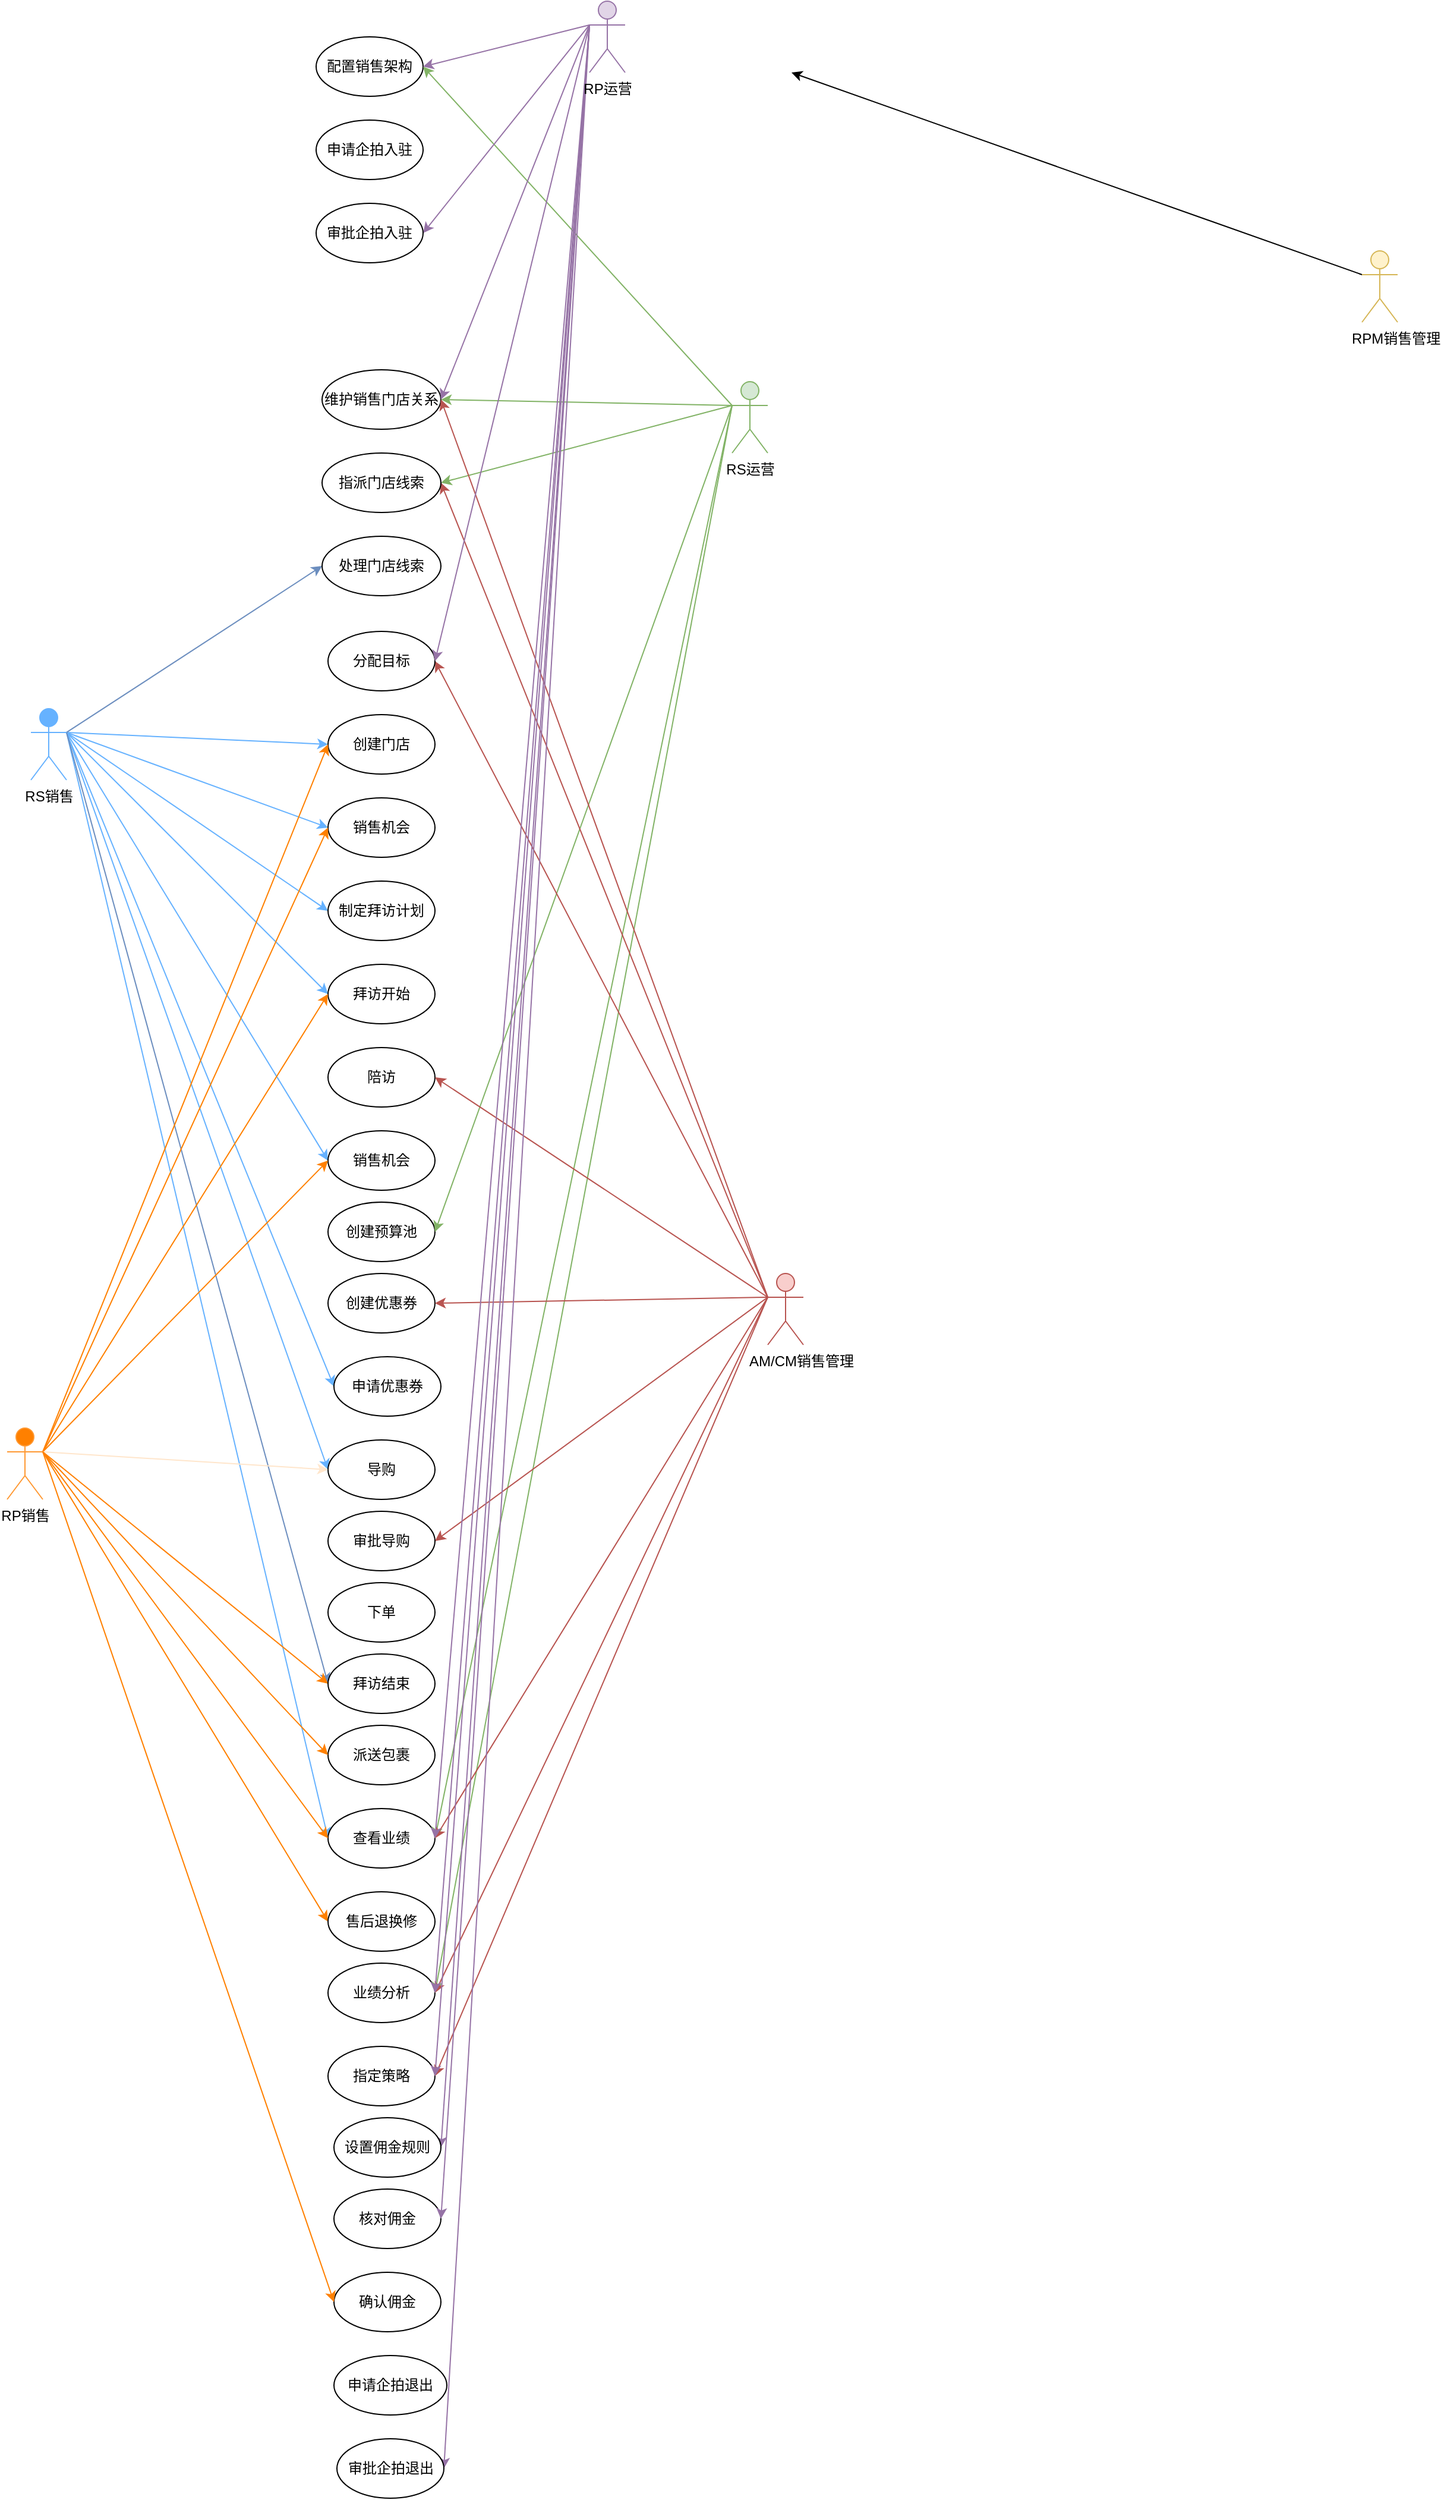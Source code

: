 <mxfile version="27.1.6">
  <diagram name="第 1 页" id="Rd4k-c5nyx-5NQ8se79g">
    <mxGraphModel dx="1824" dy="2323" grid="1" gridSize="10" guides="1" tooltips="1" connect="1" arrows="1" fold="1" page="1" pageScale="1" pageWidth="827" pageHeight="1169" math="0" shadow="0">
      <root>
        <mxCell id="0" />
        <mxCell id="1" parent="0" />
        <mxCell id="XD7w7CoPH_M2G8A22QaK-30" style="rounded=0;orthogonalLoop=1;jettySize=auto;html=1;entryX=0;entryY=0.5;entryDx=0;entryDy=0;exitX=1;exitY=0.333;exitDx=0;exitDy=0;exitPerimeter=0;fillColor=none;strokeColor=#66B2FF;" edge="1" parent="1" source="13VthSZgflkiJFEwZ5WM-1" target="XD7w7CoPH_M2G8A22QaK-26">
          <mxGeometry relative="1" as="geometry" />
        </mxCell>
        <mxCell id="XD7w7CoPH_M2G8A22QaK-32" style="edgeStyle=none;rounded=0;orthogonalLoop=1;jettySize=auto;html=1;entryX=0;entryY=0.5;entryDx=0;entryDy=0;exitX=1;exitY=0.333;exitDx=0;exitDy=0;exitPerimeter=0;fillColor=none;strokeColor=#66B2FF;" edge="1" parent="1" source="13VthSZgflkiJFEwZ5WM-1" target="XD7w7CoPH_M2G8A22QaK-1">
          <mxGeometry relative="1" as="geometry" />
        </mxCell>
        <mxCell id="XD7w7CoPH_M2G8A22QaK-33" style="edgeStyle=none;rounded=0;orthogonalLoop=1;jettySize=auto;html=1;entryX=0;entryY=0.5;entryDx=0;entryDy=0;exitX=1;exitY=0.333;exitDx=0;exitDy=0;exitPerimeter=0;fillColor=none;strokeColor=#66B2FF;" edge="1" parent="1" source="13VthSZgflkiJFEwZ5WM-1" target="13VthSZgflkiJFEwZ5WM-2">
          <mxGeometry relative="1" as="geometry" />
        </mxCell>
        <mxCell id="XD7w7CoPH_M2G8A22QaK-34" style="edgeStyle=none;rounded=0;orthogonalLoop=1;jettySize=auto;html=1;entryX=0;entryY=0.5;entryDx=0;entryDy=0;exitX=1;exitY=0.333;exitDx=0;exitDy=0;exitPerimeter=0;fillColor=none;strokeColor=#66B2FF;" edge="1" parent="1" source="13VthSZgflkiJFEwZ5WM-1" target="XD7w7CoPH_M2G8A22QaK-13">
          <mxGeometry relative="1" as="geometry" />
        </mxCell>
        <mxCell id="XD7w7CoPH_M2G8A22QaK-37" style="edgeStyle=none;rounded=0;orthogonalLoop=1;jettySize=auto;html=1;entryX=0;entryY=0.5;entryDx=0;entryDy=0;exitX=1;exitY=0.333;exitDx=0;exitDy=0;exitPerimeter=0;fillColor=none;strokeColor=#66B2FF;" edge="1" parent="1" source="13VthSZgflkiJFEwZ5WM-1" target="XD7w7CoPH_M2G8A22QaK-36">
          <mxGeometry relative="1" as="geometry" />
        </mxCell>
        <mxCell id="XD7w7CoPH_M2G8A22QaK-38" style="edgeStyle=none;rounded=0;orthogonalLoop=1;jettySize=auto;html=1;entryX=0;entryY=0.5;entryDx=0;entryDy=0;exitX=1;exitY=0.333;exitDx=0;exitDy=0;exitPerimeter=0;fillColor=none;strokeColor=#66B2FF;" edge="1" parent="1" source="13VthSZgflkiJFEwZ5WM-1" target="XD7w7CoPH_M2G8A22QaK-16">
          <mxGeometry relative="1" as="geometry" />
        </mxCell>
        <mxCell id="XD7w7CoPH_M2G8A22QaK-39" style="edgeStyle=none;rounded=0;orthogonalLoop=1;jettySize=auto;html=1;entryX=0;entryY=0.5;entryDx=0;entryDy=0;exitX=1;exitY=0.333;exitDx=0;exitDy=0;exitPerimeter=0;fillColor=none;strokeColor=#66B2FF;" edge="1" parent="1" source="13VthSZgflkiJFEwZ5WM-1" target="XD7w7CoPH_M2G8A22QaK-18">
          <mxGeometry relative="1" as="geometry" />
        </mxCell>
        <mxCell id="XD7w7CoPH_M2G8A22QaK-42" style="edgeStyle=none;rounded=0;orthogonalLoop=1;jettySize=auto;html=1;exitX=1;exitY=0.333;exitDx=0;exitDy=0;exitPerimeter=0;entryX=0;entryY=0.5;entryDx=0;entryDy=0;fillColor=none;strokeColor=#66B2FF;" edge="1" parent="1" source="13VthSZgflkiJFEwZ5WM-1" target="XD7w7CoPH_M2G8A22QaK-20">
          <mxGeometry relative="1" as="geometry" />
        </mxCell>
        <mxCell id="XD7w7CoPH_M2G8A22QaK-124" style="edgeStyle=none;rounded=0;orthogonalLoop=1;jettySize=auto;html=1;exitX=1;exitY=0.333;exitDx=0;exitDy=0;exitPerimeter=0;entryX=0;entryY=0.5;entryDx=0;entryDy=0;fillColor=#dae8fc;strokeColor=#6c8ebf;" edge="1" parent="1" source="13VthSZgflkiJFEwZ5WM-1" target="XD7w7CoPH_M2G8A22QaK-123">
          <mxGeometry relative="1" as="geometry" />
        </mxCell>
        <mxCell id="XD7w7CoPH_M2G8A22QaK-128" style="edgeStyle=none;rounded=0;orthogonalLoop=1;jettySize=auto;html=1;exitX=1;exitY=0.333;exitDx=0;exitDy=0;exitPerimeter=0;entryX=0;entryY=0.5;entryDx=0;entryDy=0;fillColor=#dae8fc;strokeColor=#6c8ebf;" edge="1" parent="1" source="13VthSZgflkiJFEwZ5WM-1" target="XD7w7CoPH_M2G8A22QaK-127">
          <mxGeometry relative="1" as="geometry" />
        </mxCell>
        <mxCell id="13VthSZgflkiJFEwZ5WM-1" value="RS销售" style="shape=umlActor;verticalLabelPosition=bottom;verticalAlign=top;html=1;outlineConnect=0;fillColor=#66B2FF;strokeColor=#66B2FF;" parent="1" vertex="1">
          <mxGeometry x="50" y="75" width="30" height="60" as="geometry" />
        </mxCell>
        <mxCell id="13VthSZgflkiJFEwZ5WM-2" value="制定拜访计划" style="ellipse;whiteSpace=wrap;html=1;" parent="1" vertex="1">
          <mxGeometry x="300" y="220" width="90" height="50" as="geometry" />
        </mxCell>
        <mxCell id="XD7w7CoPH_M2G8A22QaK-1" value="销售机会" style="ellipse;whiteSpace=wrap;html=1;" vertex="1" parent="1">
          <mxGeometry x="300" y="150" width="90" height="50" as="geometry" />
        </mxCell>
        <mxCell id="XD7w7CoPH_M2G8A22QaK-13" value="拜访开始" style="ellipse;whiteSpace=wrap;html=1;" vertex="1" parent="1">
          <mxGeometry x="300" y="290" width="90" height="50" as="geometry" />
        </mxCell>
        <mxCell id="XD7w7CoPH_M2G8A22QaK-14" value="陪访" style="ellipse;whiteSpace=wrap;html=1;" vertex="1" parent="1">
          <mxGeometry x="300" y="360" width="90" height="50" as="geometry" />
        </mxCell>
        <mxCell id="XD7w7CoPH_M2G8A22QaK-15" value="创建优惠券" style="ellipse;whiteSpace=wrap;html=1;" vertex="1" parent="1">
          <mxGeometry x="300" y="550" width="90" height="50" as="geometry" />
        </mxCell>
        <mxCell id="XD7w7CoPH_M2G8A22QaK-16" value="申请优惠券" style="ellipse;whiteSpace=wrap;html=1;" vertex="1" parent="1">
          <mxGeometry x="305" y="620" width="90" height="50" as="geometry" />
        </mxCell>
        <mxCell id="XD7w7CoPH_M2G8A22QaK-18" value="导购" style="ellipse;whiteSpace=wrap;html=1;" vertex="1" parent="1">
          <mxGeometry x="300" y="690" width="90" height="50" as="geometry" />
        </mxCell>
        <mxCell id="XD7w7CoPH_M2G8A22QaK-19" value="下单" style="ellipse;whiteSpace=wrap;html=1;" vertex="1" parent="1">
          <mxGeometry x="300" y="810" width="90" height="50" as="geometry" />
        </mxCell>
        <mxCell id="XD7w7CoPH_M2G8A22QaK-20" value="查看业绩" style="ellipse;whiteSpace=wrap;html=1;" vertex="1" parent="1">
          <mxGeometry x="300" y="1000" width="90" height="50" as="geometry" />
        </mxCell>
        <mxCell id="XD7w7CoPH_M2G8A22QaK-21" value="业绩分析" style="ellipse;whiteSpace=wrap;html=1;" vertex="1" parent="1">
          <mxGeometry x="300" y="1130" width="90" height="50" as="geometry" />
        </mxCell>
        <mxCell id="XD7w7CoPH_M2G8A22QaK-22" value="指定策略" style="ellipse;whiteSpace=wrap;html=1;" vertex="1" parent="1">
          <mxGeometry x="300" y="1200" width="90" height="50" as="geometry" />
        </mxCell>
        <mxCell id="XD7w7CoPH_M2G8A22QaK-25" value="派送包裹" style="ellipse;whiteSpace=wrap;html=1;" vertex="1" parent="1">
          <mxGeometry x="300" y="930" width="90" height="50" as="geometry" />
        </mxCell>
        <mxCell id="XD7w7CoPH_M2G8A22QaK-26" value="创建门店" style="ellipse;whiteSpace=wrap;html=1;" vertex="1" parent="1">
          <mxGeometry x="300" y="80" width="90" height="50" as="geometry" />
        </mxCell>
        <mxCell id="XD7w7CoPH_M2G8A22QaK-29" value="核对佣金" style="ellipse;whiteSpace=wrap;html=1;" vertex="1" parent="1">
          <mxGeometry x="305" y="1320" width="90" height="50" as="geometry" />
        </mxCell>
        <mxCell id="XD7w7CoPH_M2G8A22QaK-36" value="销售机会" style="ellipse;whiteSpace=wrap;html=1;" vertex="1" parent="1">
          <mxGeometry x="300" y="430" width="90" height="50" as="geometry" />
        </mxCell>
        <mxCell id="XD7w7CoPH_M2G8A22QaK-49" value="创建预算池" style="ellipse;whiteSpace=wrap;html=1;" vertex="1" parent="1">
          <mxGeometry x="300" y="490" width="90" height="50" as="geometry" />
        </mxCell>
        <mxCell id="XD7w7CoPH_M2G8A22QaK-51" value="确认佣金" style="ellipse;whiteSpace=wrap;html=1;" vertex="1" parent="1">
          <mxGeometry x="305" y="1390" width="90" height="50" as="geometry" />
        </mxCell>
        <mxCell id="XD7w7CoPH_M2G8A22QaK-52" value="配置销售架构" style="ellipse;whiteSpace=wrap;html=1;" vertex="1" parent="1">
          <mxGeometry x="290" y="-490" width="90" height="50" as="geometry" />
        </mxCell>
        <mxCell id="XD7w7CoPH_M2G8A22QaK-69" style="edgeStyle=none;rounded=0;orthogonalLoop=1;jettySize=auto;html=1;entryX=0;entryY=0.5;entryDx=0;entryDy=0;exitX=1;exitY=0.333;exitDx=0;exitDy=0;exitPerimeter=0;fillColor=#ffe6cc;strokeColor=#FF8000;" edge="1" parent="1" source="XD7w7CoPH_M2G8A22QaK-53" target="XD7w7CoPH_M2G8A22QaK-26">
          <mxGeometry relative="1" as="geometry" />
        </mxCell>
        <mxCell id="XD7w7CoPH_M2G8A22QaK-70" style="edgeStyle=none;rounded=0;orthogonalLoop=1;jettySize=auto;html=1;exitX=1;exitY=0.333;exitDx=0;exitDy=0;exitPerimeter=0;entryX=0;entryY=0.5;entryDx=0;entryDy=0;fillColor=#ffe6cc;strokeColor=#FF8000;" edge="1" parent="1" source="XD7w7CoPH_M2G8A22QaK-53" target="XD7w7CoPH_M2G8A22QaK-1">
          <mxGeometry relative="1" as="geometry" />
        </mxCell>
        <mxCell id="XD7w7CoPH_M2G8A22QaK-71" style="edgeStyle=none;rounded=0;orthogonalLoop=1;jettySize=auto;html=1;exitX=1;exitY=0.333;exitDx=0;exitDy=0;exitPerimeter=0;entryX=0;entryY=0.5;entryDx=0;entryDy=0;fillColor=#ffe6cc;strokeColor=#FF8000;" edge="1" parent="1" source="XD7w7CoPH_M2G8A22QaK-53" target="XD7w7CoPH_M2G8A22QaK-13">
          <mxGeometry relative="1" as="geometry" />
        </mxCell>
        <mxCell id="XD7w7CoPH_M2G8A22QaK-72" style="edgeStyle=none;rounded=0;orthogonalLoop=1;jettySize=auto;html=1;exitX=1;exitY=0.333;exitDx=0;exitDy=0;exitPerimeter=0;entryX=0;entryY=0.5;entryDx=0;entryDy=0;fillColor=#ffe6cc;strokeColor=#FF8000;" edge="1" parent="1" source="XD7w7CoPH_M2G8A22QaK-53" target="XD7w7CoPH_M2G8A22QaK-36">
          <mxGeometry relative="1" as="geometry" />
        </mxCell>
        <mxCell id="XD7w7CoPH_M2G8A22QaK-74" style="edgeStyle=none;rounded=0;orthogonalLoop=1;jettySize=auto;html=1;exitX=1;exitY=0.333;exitDx=0;exitDy=0;exitPerimeter=0;entryX=0;entryY=0.5;entryDx=0;entryDy=0;fillColor=#ffe6cc;strokeColor=#FFE6CC;" edge="1" parent="1" source="XD7w7CoPH_M2G8A22QaK-53" target="XD7w7CoPH_M2G8A22QaK-18">
          <mxGeometry relative="1" as="geometry" />
        </mxCell>
        <mxCell id="XD7w7CoPH_M2G8A22QaK-75" style="edgeStyle=none;rounded=0;orthogonalLoop=1;jettySize=auto;html=1;exitX=1;exitY=0.333;exitDx=0;exitDy=0;exitPerimeter=0;entryX=0;entryY=0.5;entryDx=0;entryDy=0;fillColor=#ffe6cc;strokeColor=#FF8000;" edge="1" parent="1" source="XD7w7CoPH_M2G8A22QaK-53" target="XD7w7CoPH_M2G8A22QaK-25">
          <mxGeometry relative="1" as="geometry" />
        </mxCell>
        <mxCell id="XD7w7CoPH_M2G8A22QaK-77" style="edgeStyle=none;rounded=0;orthogonalLoop=1;jettySize=auto;html=1;exitX=1;exitY=0.333;exitDx=0;exitDy=0;exitPerimeter=0;entryX=0;entryY=0.5;entryDx=0;entryDy=0;fillColor=#ffe6cc;strokeColor=#FF8000;" edge="1" parent="1" source="XD7w7CoPH_M2G8A22QaK-53" target="XD7w7CoPH_M2G8A22QaK-51">
          <mxGeometry relative="1" as="geometry" />
        </mxCell>
        <mxCell id="XD7w7CoPH_M2G8A22QaK-79" style="edgeStyle=none;rounded=0;orthogonalLoop=1;jettySize=auto;html=1;exitX=1;exitY=0.333;exitDx=0;exitDy=0;exitPerimeter=0;entryX=0;entryY=0.5;entryDx=0;entryDy=0;fillColor=#ffe6cc;strokeColor=#FF8000;" edge="1" parent="1" source="XD7w7CoPH_M2G8A22QaK-53" target="XD7w7CoPH_M2G8A22QaK-78">
          <mxGeometry relative="1" as="geometry" />
        </mxCell>
        <mxCell id="XD7w7CoPH_M2G8A22QaK-80" style="edgeStyle=none;rounded=0;orthogonalLoop=1;jettySize=auto;html=1;exitX=1;exitY=0.333;exitDx=0;exitDy=0;exitPerimeter=0;entryX=0;entryY=0.5;entryDx=0;entryDy=0;fillColor=#ffe6cc;strokeColor=#FF8000;" edge="1" parent="1" source="XD7w7CoPH_M2G8A22QaK-53" target="XD7w7CoPH_M2G8A22QaK-20">
          <mxGeometry relative="1" as="geometry" />
        </mxCell>
        <mxCell id="XD7w7CoPH_M2G8A22QaK-129" style="edgeStyle=none;rounded=0;orthogonalLoop=1;jettySize=auto;html=1;exitX=1;exitY=0.333;exitDx=0;exitDy=0;exitPerimeter=0;entryX=0;entryY=0.5;entryDx=0;entryDy=0;fillColor=#ffe6cc;strokeColor=#FF8000;" edge="1" parent="1" source="XD7w7CoPH_M2G8A22QaK-53" target="XD7w7CoPH_M2G8A22QaK-127">
          <mxGeometry relative="1" as="geometry" />
        </mxCell>
        <mxCell id="XD7w7CoPH_M2G8A22QaK-53" value="RP销售" style="shape=umlActor;verticalLabelPosition=bottom;verticalAlign=top;html=1;outlineConnect=0;strokeColor=#FF9933;fillColor=#FF8000;" vertex="1" parent="1">
          <mxGeometry x="30" y="680" width="30" height="60" as="geometry" />
        </mxCell>
        <mxCell id="XD7w7CoPH_M2G8A22QaK-78" value="售后退换修" style="ellipse;whiteSpace=wrap;html=1;" vertex="1" parent="1">
          <mxGeometry x="300" y="1070" width="90" height="50" as="geometry" />
        </mxCell>
        <mxCell id="XD7w7CoPH_M2G8A22QaK-104" style="edgeStyle=none;rounded=0;orthogonalLoop=1;jettySize=auto;html=1;entryX=1;entryY=0.5;entryDx=0;entryDy=0;fillColor=#d5e8d4;strokeColor=#82b366;" edge="1" parent="1" target="XD7w7CoPH_M2G8A22QaK-52">
          <mxGeometry relative="1" as="geometry">
            <mxPoint x="640" y="-180" as="sourcePoint" />
          </mxGeometry>
        </mxCell>
        <mxCell id="XD7w7CoPH_M2G8A22QaK-108" style="edgeStyle=none;rounded=0;orthogonalLoop=1;jettySize=auto;html=1;exitX=0;exitY=0.333;exitDx=0;exitDy=0;exitPerimeter=0;entryX=1;entryY=0.5;entryDx=0;entryDy=0;fillColor=#d5e8d4;strokeColor=#82b366;" edge="1" parent="1" source="XD7w7CoPH_M2G8A22QaK-82" target="XD7w7CoPH_M2G8A22QaK-86">
          <mxGeometry relative="1" as="geometry" />
        </mxCell>
        <mxCell id="XD7w7CoPH_M2G8A22QaK-109" style="edgeStyle=none;rounded=0;orthogonalLoop=1;jettySize=auto;html=1;exitX=0;exitY=0.333;exitDx=0;exitDy=0;exitPerimeter=0;entryX=1;entryY=0.5;entryDx=0;entryDy=0;fillColor=#d5e8d4;strokeColor=#82b366;" edge="1" parent="1" source="XD7w7CoPH_M2G8A22QaK-82" target="XD7w7CoPH_M2G8A22QaK-49">
          <mxGeometry relative="1" as="geometry" />
        </mxCell>
        <mxCell id="XD7w7CoPH_M2G8A22QaK-110" style="edgeStyle=none;rounded=0;orthogonalLoop=1;jettySize=auto;html=1;exitX=0;exitY=0.333;exitDx=0;exitDy=0;exitPerimeter=0;entryX=1;entryY=0.5;entryDx=0;entryDy=0;fillColor=#d5e8d4;strokeColor=#82b366;" edge="1" parent="1" source="XD7w7CoPH_M2G8A22QaK-82" target="XD7w7CoPH_M2G8A22QaK-20">
          <mxGeometry relative="1" as="geometry" />
        </mxCell>
        <mxCell id="XD7w7CoPH_M2G8A22QaK-112" style="edgeStyle=none;rounded=0;orthogonalLoop=1;jettySize=auto;html=1;exitX=0;exitY=0.333;exitDx=0;exitDy=0;exitPerimeter=0;entryX=1;entryY=0.5;entryDx=0;entryDy=0;fillColor=#d5e8d4;strokeColor=#82b366;" edge="1" parent="1" source="XD7w7CoPH_M2G8A22QaK-82" target="XD7w7CoPH_M2G8A22QaK-21">
          <mxGeometry relative="1" as="geometry" />
        </mxCell>
        <mxCell id="XD7w7CoPH_M2G8A22QaK-120" style="edgeStyle=none;rounded=0;orthogonalLoop=1;jettySize=auto;html=1;exitX=0;exitY=0.333;exitDx=0;exitDy=0;exitPerimeter=0;entryX=1;entryY=0.5;entryDx=0;entryDy=0;fillColor=#d5e8d4;strokeColor=#82b366;" edge="1" parent="1" source="XD7w7CoPH_M2G8A22QaK-82" target="XD7w7CoPH_M2G8A22QaK-119">
          <mxGeometry relative="1" as="geometry" />
        </mxCell>
        <mxCell id="XD7w7CoPH_M2G8A22QaK-82" value="RS运营" style="shape=umlActor;verticalLabelPosition=bottom;verticalAlign=top;html=1;outlineConnect=0;fillColor=#d5e8d4;strokeColor=#82b366;" vertex="1" parent="1">
          <mxGeometry x="640" y="-200" width="30" height="60" as="geometry" />
        </mxCell>
        <mxCell id="XD7w7CoPH_M2G8A22QaK-86" value="维护销售门店关系" style="ellipse;whiteSpace=wrap;html=1;" vertex="1" parent="1">
          <mxGeometry x="295" y="-210" width="100" height="50" as="geometry" />
        </mxCell>
        <mxCell id="XD7w7CoPH_M2G8A22QaK-90" style="edgeStyle=none;rounded=0;orthogonalLoop=1;jettySize=auto;html=1;entryX=1;entryY=0.5;entryDx=0;entryDy=0;exitX=0;exitY=0.333;exitDx=0;exitDy=0;exitPerimeter=0;fillColor=#f8cecc;strokeColor=#b85450;" edge="1" parent="1" source="XD7w7CoPH_M2G8A22QaK-88" target="XD7w7CoPH_M2G8A22QaK-89">
          <mxGeometry relative="1" as="geometry" />
        </mxCell>
        <mxCell id="XD7w7CoPH_M2G8A22QaK-91" style="edgeStyle=none;rounded=0;orthogonalLoop=1;jettySize=auto;html=1;exitX=0;exitY=0.333;exitDx=0;exitDy=0;exitPerimeter=0;entryX=1;entryY=0.5;entryDx=0;entryDy=0;fillColor=#f8cecc;strokeColor=#b85450;" edge="1" parent="1" source="XD7w7CoPH_M2G8A22QaK-88" target="XD7w7CoPH_M2G8A22QaK-14">
          <mxGeometry relative="1" as="geometry" />
        </mxCell>
        <mxCell id="XD7w7CoPH_M2G8A22QaK-93" style="edgeStyle=none;rounded=0;orthogonalLoop=1;jettySize=auto;html=1;exitX=0;exitY=0.333;exitDx=0;exitDy=0;exitPerimeter=0;entryX=1;entryY=0.5;entryDx=0;entryDy=0;fillColor=#f8cecc;strokeColor=#b85450;" edge="1" parent="1" source="XD7w7CoPH_M2G8A22QaK-88" target="XD7w7CoPH_M2G8A22QaK-15">
          <mxGeometry relative="1" as="geometry" />
        </mxCell>
        <mxCell id="XD7w7CoPH_M2G8A22QaK-94" style="edgeStyle=none;rounded=0;orthogonalLoop=1;jettySize=auto;html=1;exitX=0;exitY=0.333;exitDx=0;exitDy=0;exitPerimeter=0;entryX=1;entryY=0.5;entryDx=0;entryDy=0;fillColor=#f8cecc;strokeColor=#b85450;" edge="1" parent="1" source="XD7w7CoPH_M2G8A22QaK-88" target="XD7w7CoPH_M2G8A22QaK-20">
          <mxGeometry relative="1" as="geometry" />
        </mxCell>
        <mxCell id="XD7w7CoPH_M2G8A22QaK-95" style="edgeStyle=none;rounded=0;orthogonalLoop=1;jettySize=auto;html=1;exitX=0;exitY=0.333;exitDx=0;exitDy=0;exitPerimeter=0;entryX=1;entryY=0.5;entryDx=0;entryDy=0;fillColor=#f8cecc;strokeColor=#b85450;" edge="1" parent="1" source="XD7w7CoPH_M2G8A22QaK-88" target="XD7w7CoPH_M2G8A22QaK-21">
          <mxGeometry relative="1" as="geometry">
            <mxPoint x="580" y="750" as="targetPoint" />
          </mxGeometry>
        </mxCell>
        <mxCell id="XD7w7CoPH_M2G8A22QaK-96" style="edgeStyle=none;rounded=0;orthogonalLoop=1;jettySize=auto;html=1;exitX=0;exitY=0.333;exitDx=0;exitDy=0;exitPerimeter=0;entryX=1;entryY=0.5;entryDx=0;entryDy=0;fillColor=#f8cecc;strokeColor=#b85450;" edge="1" parent="1" source="XD7w7CoPH_M2G8A22QaK-88" target="XD7w7CoPH_M2G8A22QaK-22">
          <mxGeometry relative="1" as="geometry" />
        </mxCell>
        <mxCell id="XD7w7CoPH_M2G8A22QaK-117" style="edgeStyle=none;rounded=0;orthogonalLoop=1;jettySize=auto;html=1;exitX=0;exitY=0.333;exitDx=0;exitDy=0;exitPerimeter=0;entryX=1;entryY=0.5;entryDx=0;entryDy=0;fillColor=#f8cecc;strokeColor=#b85450;" edge="1" parent="1" source="XD7w7CoPH_M2G8A22QaK-88" target="XD7w7CoPH_M2G8A22QaK-116">
          <mxGeometry relative="1" as="geometry" />
        </mxCell>
        <mxCell id="XD7w7CoPH_M2G8A22QaK-118" style="edgeStyle=none;rounded=0;orthogonalLoop=1;jettySize=auto;html=1;exitX=0;exitY=0.333;exitDx=0;exitDy=0;exitPerimeter=0;entryX=1;entryY=0.5;entryDx=0;entryDy=0;fillColor=#f8cecc;strokeColor=#b85450;" edge="1" parent="1" source="XD7w7CoPH_M2G8A22QaK-88" target="XD7w7CoPH_M2G8A22QaK-86">
          <mxGeometry relative="1" as="geometry">
            <mxPoint x="400" y="-120" as="targetPoint" />
          </mxGeometry>
        </mxCell>
        <mxCell id="XD7w7CoPH_M2G8A22QaK-121" style="edgeStyle=none;rounded=0;orthogonalLoop=1;jettySize=auto;html=1;exitX=0;exitY=0.333;exitDx=0;exitDy=0;exitPerimeter=0;entryX=1;entryY=0.5;entryDx=0;entryDy=0;fillColor=#f8cecc;strokeColor=#b85450;" edge="1" parent="1" source="XD7w7CoPH_M2G8A22QaK-88" target="XD7w7CoPH_M2G8A22QaK-119">
          <mxGeometry relative="1" as="geometry" />
        </mxCell>
        <mxCell id="XD7w7CoPH_M2G8A22QaK-88" value="&amp;nbsp; &amp;nbsp; &amp;nbsp; &amp;nbsp; AM/CM销售管理" style="shape=umlActor;verticalLabelPosition=bottom;verticalAlign=top;html=1;outlineConnect=0;fillColor=#f8cecc;strokeColor=#b85450;" vertex="1" parent="1">
          <mxGeometry x="670" y="550" width="30" height="60" as="geometry" />
        </mxCell>
        <mxCell id="XD7w7CoPH_M2G8A22QaK-89" value="分配目标" style="ellipse;whiteSpace=wrap;html=1;" vertex="1" parent="1">
          <mxGeometry x="300" y="10" width="90" height="50" as="geometry" />
        </mxCell>
        <mxCell id="XD7w7CoPH_M2G8A22QaK-116" value="审批导购" style="ellipse;whiteSpace=wrap;html=1;" vertex="1" parent="1">
          <mxGeometry x="300" y="750" width="90" height="50" as="geometry" />
        </mxCell>
        <mxCell id="XD7w7CoPH_M2G8A22QaK-119" value="指派门店线索" style="ellipse;whiteSpace=wrap;html=1;" vertex="1" parent="1">
          <mxGeometry x="295" y="-140" width="100" height="50" as="geometry" />
        </mxCell>
        <mxCell id="XD7w7CoPH_M2G8A22QaK-123" value="处理门店线索" style="ellipse;whiteSpace=wrap;html=1;" vertex="1" parent="1">
          <mxGeometry x="295" y="-70" width="100" height="50" as="geometry" />
        </mxCell>
        <mxCell id="XD7w7CoPH_M2G8A22QaK-127" value="拜访结束" style="ellipse;whiteSpace=wrap;html=1;" vertex="1" parent="1">
          <mxGeometry x="300" y="870" width="90" height="50" as="geometry" />
        </mxCell>
        <mxCell id="XD7w7CoPH_M2G8A22QaK-131" style="edgeStyle=none;rounded=0;orthogonalLoop=1;jettySize=auto;html=1;exitX=0;exitY=0.333;exitDx=0;exitDy=0;exitPerimeter=0;entryX=1;entryY=0.5;entryDx=0;entryDy=0;fillColor=#e1d5e7;strokeColor=#9673a6;" edge="1" parent="1" source="XD7w7CoPH_M2G8A22QaK-130" target="XD7w7CoPH_M2G8A22QaK-52">
          <mxGeometry relative="1" as="geometry">
            <mxPoint x="420" y="-250" as="targetPoint" />
          </mxGeometry>
        </mxCell>
        <mxCell id="XD7w7CoPH_M2G8A22QaK-132" style="edgeStyle=none;rounded=0;orthogonalLoop=1;jettySize=auto;html=1;exitX=0;exitY=0.333;exitDx=0;exitDy=0;exitPerimeter=0;entryX=1;entryY=0.5;entryDx=0;entryDy=0;fillColor=#e1d5e7;strokeColor=#9673a6;" edge="1" parent="1" source="XD7w7CoPH_M2G8A22QaK-130" target="XD7w7CoPH_M2G8A22QaK-86">
          <mxGeometry relative="1" as="geometry" />
        </mxCell>
        <mxCell id="XD7w7CoPH_M2G8A22QaK-143" style="edgeStyle=none;rounded=0;orthogonalLoop=1;jettySize=auto;html=1;exitX=0;exitY=0.333;exitDx=0;exitDy=0;exitPerimeter=0;entryX=1;entryY=0.5;entryDx=0;entryDy=0;fillColor=#e1d5e7;strokeColor=#9673a6;" edge="1" parent="1" source="XD7w7CoPH_M2G8A22QaK-130" target="XD7w7CoPH_M2G8A22QaK-138">
          <mxGeometry relative="1" as="geometry" />
        </mxCell>
        <mxCell id="XD7w7CoPH_M2G8A22QaK-144" style="edgeStyle=none;rounded=0;orthogonalLoop=1;jettySize=auto;html=1;exitX=0;exitY=0.333;exitDx=0;exitDy=0;exitPerimeter=0;entryX=1;entryY=0.5;entryDx=0;entryDy=0;fillColor=#e1d5e7;strokeColor=#9673a6;" edge="1" parent="1" source="XD7w7CoPH_M2G8A22QaK-130" target="XD7w7CoPH_M2G8A22QaK-89">
          <mxGeometry relative="1" as="geometry" />
        </mxCell>
        <mxCell id="XD7w7CoPH_M2G8A22QaK-145" style="edgeStyle=none;rounded=0;orthogonalLoop=1;jettySize=auto;html=1;exitX=0;exitY=0.333;exitDx=0;exitDy=0;exitPerimeter=0;entryX=1;entryY=0.5;entryDx=0;entryDy=0;fillColor=#e1d5e7;strokeColor=#9673a6;" edge="1" parent="1" source="XD7w7CoPH_M2G8A22QaK-130" target="XD7w7CoPH_M2G8A22QaK-20">
          <mxGeometry relative="1" as="geometry" />
        </mxCell>
        <mxCell id="XD7w7CoPH_M2G8A22QaK-146" style="edgeStyle=none;rounded=0;orthogonalLoop=1;jettySize=auto;html=1;exitX=0;exitY=0.333;exitDx=0;exitDy=0;exitPerimeter=0;entryX=1;entryY=0.5;entryDx=0;entryDy=0;fillColor=#e1d5e7;strokeColor=#9673a6;" edge="1" parent="1" source="XD7w7CoPH_M2G8A22QaK-130" target="XD7w7CoPH_M2G8A22QaK-21">
          <mxGeometry relative="1" as="geometry" />
        </mxCell>
        <mxCell id="XD7w7CoPH_M2G8A22QaK-147" style="edgeStyle=none;rounded=0;orthogonalLoop=1;jettySize=auto;html=1;exitX=0;exitY=0.333;exitDx=0;exitDy=0;exitPerimeter=0;entryX=1;entryY=0.5;entryDx=0;entryDy=0;fillColor=#e1d5e7;strokeColor=#9673a6;" edge="1" parent="1" source="XD7w7CoPH_M2G8A22QaK-130" target="XD7w7CoPH_M2G8A22QaK-22">
          <mxGeometry relative="1" as="geometry" />
        </mxCell>
        <mxCell id="XD7w7CoPH_M2G8A22QaK-148" style="edgeStyle=none;rounded=0;orthogonalLoop=1;jettySize=auto;html=1;exitX=0;exitY=0.333;exitDx=0;exitDy=0;exitPerimeter=0;entryX=1;entryY=0.5;entryDx=0;entryDy=0;fillColor=#e1d5e7;strokeColor=#9673a6;" edge="1" parent="1" source="XD7w7CoPH_M2G8A22QaK-130" target="XD7w7CoPH_M2G8A22QaK-29">
          <mxGeometry relative="1" as="geometry" />
        </mxCell>
        <mxCell id="XD7w7CoPH_M2G8A22QaK-150" style="edgeStyle=none;rounded=0;orthogonalLoop=1;jettySize=auto;html=1;exitX=0;exitY=0.333;exitDx=0;exitDy=0;exitPerimeter=0;entryX=1;entryY=0.5;entryDx=0;entryDy=0;fillColor=#e1d5e7;strokeColor=#9673a6;" edge="1" parent="1" source="XD7w7CoPH_M2G8A22QaK-130" target="XD7w7CoPH_M2G8A22QaK-149">
          <mxGeometry relative="1" as="geometry" />
        </mxCell>
        <mxCell id="XD7w7CoPH_M2G8A22QaK-153" style="edgeStyle=none;rounded=0;orthogonalLoop=1;jettySize=auto;html=1;exitX=0;exitY=0.333;exitDx=0;exitDy=0;exitPerimeter=0;entryX=1;entryY=0.5;entryDx=0;entryDy=0;fillColor=#e1d5e7;strokeColor=#9673a6;" edge="1" parent="1" source="XD7w7CoPH_M2G8A22QaK-130" target="XD7w7CoPH_M2G8A22QaK-152">
          <mxGeometry relative="1" as="geometry" />
        </mxCell>
        <mxCell id="XD7w7CoPH_M2G8A22QaK-130" value="RP运营" style="shape=umlActor;verticalLabelPosition=bottom;verticalAlign=top;html=1;outlineConnect=0;fillColor=#e1d5e7;strokeColor=#9673a6;" vertex="1" parent="1">
          <mxGeometry x="520" y="-520" width="30" height="60" as="geometry" />
        </mxCell>
        <mxCell id="XD7w7CoPH_M2G8A22QaK-141" style="edgeStyle=none;rounded=0;orthogonalLoop=1;jettySize=auto;html=1;exitX=0;exitY=0.333;exitDx=0;exitDy=0;exitPerimeter=0;" edge="1" parent="1" source="XD7w7CoPH_M2G8A22QaK-133">
          <mxGeometry relative="1" as="geometry">
            <mxPoint x="690" y="-460" as="targetPoint" />
          </mxGeometry>
        </mxCell>
        <mxCell id="XD7w7CoPH_M2G8A22QaK-133" value="&amp;nbsp; &amp;nbsp; &amp;nbsp; &amp;nbsp; RPM销售管理" style="shape=umlActor;verticalLabelPosition=bottom;verticalAlign=top;html=1;outlineConnect=0;fillColor=#fff2cc;strokeColor=#d6b656;" vertex="1" parent="1">
          <mxGeometry x="1170" y="-310" width="30" height="60" as="geometry" />
        </mxCell>
        <mxCell id="XD7w7CoPH_M2G8A22QaK-137" value="申请企拍入驻" style="ellipse;whiteSpace=wrap;html=1;" vertex="1" parent="1">
          <mxGeometry x="290" y="-420" width="90" height="50" as="geometry" />
        </mxCell>
        <mxCell id="XD7w7CoPH_M2G8A22QaK-138" value="审批企拍入驻" style="ellipse;whiteSpace=wrap;html=1;" vertex="1" parent="1">
          <mxGeometry x="290" y="-350" width="90" height="50" as="geometry" />
        </mxCell>
        <mxCell id="XD7w7CoPH_M2G8A22QaK-149" value="设置佣金规则" style="ellipse;whiteSpace=wrap;html=1;" vertex="1" parent="1">
          <mxGeometry x="305" y="1260" width="90" height="50" as="geometry" />
        </mxCell>
        <mxCell id="XD7w7CoPH_M2G8A22QaK-151" value="申请企拍退出" style="ellipse;whiteSpace=wrap;html=1;" vertex="1" parent="1">
          <mxGeometry x="305" y="1460" width="95" height="50" as="geometry" />
        </mxCell>
        <mxCell id="XD7w7CoPH_M2G8A22QaK-152" value="审批企拍退出" style="ellipse;whiteSpace=wrap;html=1;" vertex="1" parent="1">
          <mxGeometry x="307.5" y="1530" width="90" height="50" as="geometry" />
        </mxCell>
      </root>
    </mxGraphModel>
  </diagram>
</mxfile>
